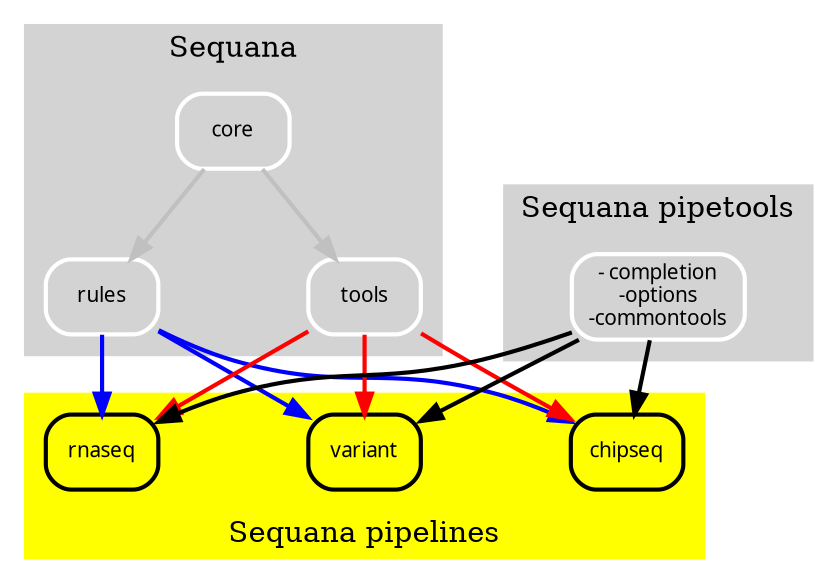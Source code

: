 digraph sequana {
    nodesep=1
    graph[bgcolor=white, margin=0];
    node[shape=box, style=rounded, fontname=sans, fontsize=10, penwidth=2];
    edge[penwidth=2, color=grey, constraint=true];

    subgraph cluster_pipeline {
        color=yellow; 
        style=filled;
        margin=10;
        label="Sequana pipelines"; 
        labelloc="b";
        rnaseq[style="rounded"];
        chipseq[style="rounded"];
        variant[style="rounded"];
    }


    subgraph cluster_sequana {
        color=lightgrey;
        style=filled;
        margin=10;
        label="Sequana"; 
        node[style=filled, color=white]
        core[style="rounded"];
        rules[style="rounded"];
        tools[style="rounded"];
        core -> {rules, tools}
    }
    
    
    subgraph cluster_pipetools {
        color=lightgrey;
        style=filled;
        margin=10;
        labeljust="l";
        label="Sequana pipetools"; 
        node[style=filled, color=white]
        pipetools[style="rounded",label="- completion\n-options\n-commontools",labeljust="l"];

    }

	tools -> {rnaseq,variant,chipseq}[color=red]
	rules -> {rnaseq,  chipseq, variant}[color=blue]
	pipetools -> {rnaseq,  chipseq, variant}[color=black]



}            

